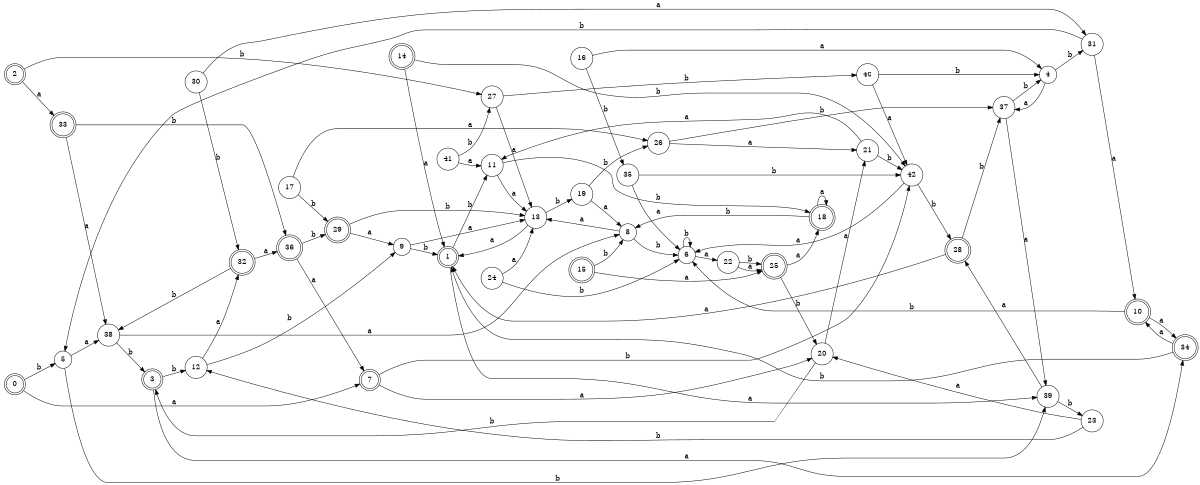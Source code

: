 digraph n35_10 {
__start0 [label="" shape="none"];

rankdir=LR;
size="8,5";

s0 [style="rounded,filled", color="black", fillcolor="white" shape="doublecircle", label="0"];
s1 [style="rounded,filled", color="black", fillcolor="white" shape="doublecircle", label="1"];
s2 [style="rounded,filled", color="black", fillcolor="white" shape="doublecircle", label="2"];
s3 [style="rounded,filled", color="black", fillcolor="white" shape="doublecircle", label="3"];
s4 [style="filled", color="black", fillcolor="white" shape="circle", label="4"];
s5 [style="filled", color="black", fillcolor="white" shape="circle", label="5"];
s6 [style="filled", color="black", fillcolor="white" shape="circle", label="6"];
s7 [style="rounded,filled", color="black", fillcolor="white" shape="doublecircle", label="7"];
s8 [style="filled", color="black", fillcolor="white" shape="circle", label="8"];
s9 [style="filled", color="black", fillcolor="white" shape="circle", label="9"];
s10 [style="rounded,filled", color="black", fillcolor="white" shape="doublecircle", label="10"];
s11 [style="filled", color="black", fillcolor="white" shape="circle", label="11"];
s12 [style="filled", color="black", fillcolor="white" shape="circle", label="12"];
s13 [style="filled", color="black", fillcolor="white" shape="circle", label="13"];
s14 [style="rounded,filled", color="black", fillcolor="white" shape="doublecircle", label="14"];
s15 [style="rounded,filled", color="black", fillcolor="white" shape="doublecircle", label="15"];
s16 [style="filled", color="black", fillcolor="white" shape="circle", label="16"];
s17 [style="filled", color="black", fillcolor="white" shape="circle", label="17"];
s18 [style="rounded,filled", color="black", fillcolor="white" shape="doublecircle", label="18"];
s19 [style="filled", color="black", fillcolor="white" shape="circle", label="19"];
s20 [style="filled", color="black", fillcolor="white" shape="circle", label="20"];
s21 [style="filled", color="black", fillcolor="white" shape="circle", label="21"];
s22 [style="filled", color="black", fillcolor="white" shape="circle", label="22"];
s23 [style="filled", color="black", fillcolor="white" shape="circle", label="23"];
s24 [style="filled", color="black", fillcolor="white" shape="circle", label="24"];
s25 [style="rounded,filled", color="black", fillcolor="white" shape="doublecircle", label="25"];
s26 [style="filled", color="black", fillcolor="white" shape="circle", label="26"];
s27 [style="filled", color="black", fillcolor="white" shape="circle", label="27"];
s28 [style="rounded,filled", color="black", fillcolor="white" shape="doublecircle", label="28"];
s29 [style="rounded,filled", color="black", fillcolor="white" shape="doublecircle", label="29"];
s30 [style="filled", color="black", fillcolor="white" shape="circle", label="30"];
s31 [style="filled", color="black", fillcolor="white" shape="circle", label="31"];
s32 [style="rounded,filled", color="black", fillcolor="white" shape="doublecircle", label="32"];
s33 [style="rounded,filled", color="black", fillcolor="white" shape="doublecircle", label="33"];
s34 [style="rounded,filled", color="black", fillcolor="white" shape="doublecircle", label="34"];
s35 [style="filled", color="black", fillcolor="white" shape="circle", label="35"];
s36 [style="rounded,filled", color="black", fillcolor="white" shape="doublecircle", label="36"];
s37 [style="filled", color="black", fillcolor="white" shape="circle", label="37"];
s38 [style="filled", color="black", fillcolor="white" shape="circle", label="38"];
s39 [style="filled", color="black", fillcolor="white" shape="circle", label="39"];
s40 [style="filled", color="black", fillcolor="white" shape="circle", label="40"];
s41 [style="filled", color="black", fillcolor="white" shape="circle", label="41"];
s42 [style="filled", color="black", fillcolor="white" shape="circle", label="42"];
s0 -> s7 [label="a"];
s0 -> s5 [label="b"];
s1 -> s39 [label="a"];
s1 -> s11 [label="b"];
s2 -> s33 [label="a"];
s2 -> s27 [label="b"];
s3 -> s34 [label="a"];
s3 -> s12 [label="b"];
s4 -> s37 [label="a"];
s4 -> s31 [label="b"];
s5 -> s38 [label="a"];
s5 -> s39 [label="b"];
s6 -> s22 [label="a"];
s6 -> s6 [label="b"];
s7 -> s20 [label="a"];
s7 -> s42 [label="b"];
s8 -> s13 [label="a"];
s8 -> s6 [label="b"];
s9 -> s13 [label="a"];
s9 -> s1 [label="b"];
s10 -> s34 [label="a"];
s10 -> s6 [label="b"];
s11 -> s13 [label="a"];
s11 -> s18 [label="b"];
s12 -> s32 [label="a"];
s12 -> s9 [label="b"];
s13 -> s1 [label="a"];
s13 -> s19 [label="b"];
s14 -> s1 [label="a"];
s14 -> s42 [label="b"];
s15 -> s25 [label="a"];
s15 -> s8 [label="b"];
s16 -> s4 [label="a"];
s16 -> s35 [label="b"];
s17 -> s26 [label="a"];
s17 -> s29 [label="b"];
s18 -> s18 [label="a"];
s18 -> s8 [label="b"];
s19 -> s8 [label="a"];
s19 -> s26 [label="b"];
s20 -> s21 [label="a"];
s20 -> s3 [label="b"];
s21 -> s11 [label="a"];
s21 -> s42 [label="b"];
s22 -> s25 [label="a"];
s22 -> s25 [label="b"];
s23 -> s20 [label="a"];
s23 -> s12 [label="b"];
s24 -> s13 [label="a"];
s24 -> s6 [label="b"];
s25 -> s18 [label="a"];
s25 -> s20 [label="b"];
s26 -> s21 [label="a"];
s26 -> s37 [label="b"];
s27 -> s13 [label="a"];
s27 -> s40 [label="b"];
s28 -> s1 [label="a"];
s28 -> s37 [label="b"];
s29 -> s9 [label="a"];
s29 -> s13 [label="b"];
s30 -> s31 [label="a"];
s30 -> s32 [label="b"];
s31 -> s10 [label="a"];
s31 -> s5 [label="b"];
s32 -> s36 [label="a"];
s32 -> s38 [label="b"];
s33 -> s38 [label="a"];
s33 -> s36 [label="b"];
s34 -> s10 [label="a"];
s34 -> s1 [label="b"];
s35 -> s6 [label="a"];
s35 -> s42 [label="b"];
s36 -> s7 [label="a"];
s36 -> s29 [label="b"];
s37 -> s39 [label="a"];
s37 -> s4 [label="b"];
s38 -> s8 [label="a"];
s38 -> s3 [label="b"];
s39 -> s28 [label="a"];
s39 -> s23 [label="b"];
s40 -> s42 [label="a"];
s40 -> s4 [label="b"];
s41 -> s11 [label="a"];
s41 -> s27 [label="b"];
s42 -> s6 [label="a"];
s42 -> s28 [label="b"];

}